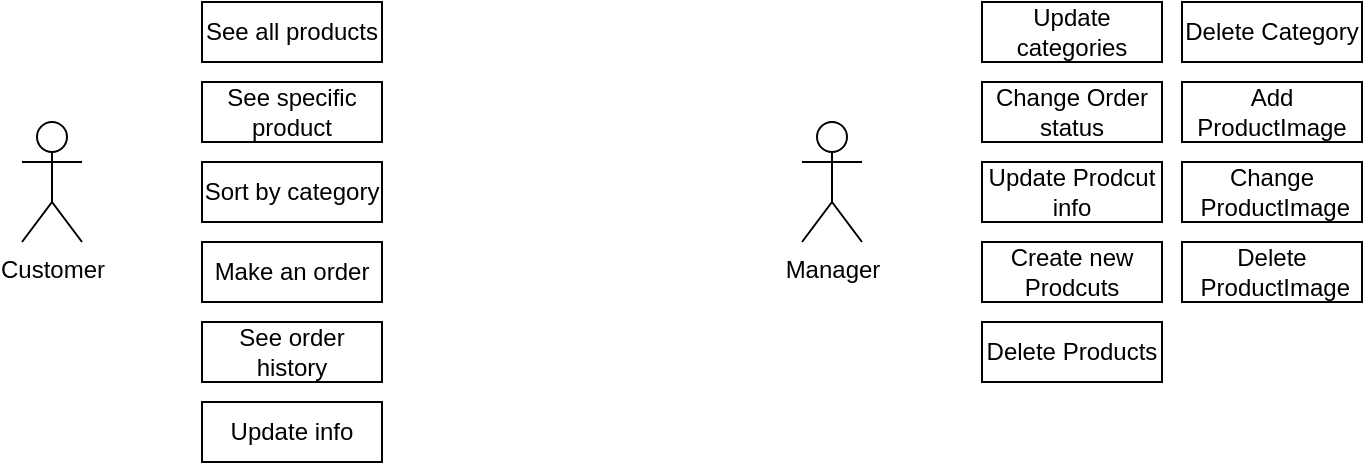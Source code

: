 <mxfile>
    <diagram name="Page-1" id="c6NKw6LOpBMpRFbVPmcq">
        <mxGraphModel dx="898" dy="562" grid="1" gridSize="10" guides="1" tooltips="1" connect="1" arrows="1" fold="1" page="1" pageScale="1" pageWidth="827" pageHeight="1169" math="0" shadow="0">
            <root>
                <mxCell id="0"/>
                <mxCell id="1" parent="0"/>
                <mxCell id="rL9iKG0cMEZWAQgyK-Lb-1" value="Customer" style="shape=umlActor;verticalLabelPosition=bottom;verticalAlign=top;html=1;outlineConnect=0;" parent="1" vertex="1">
                    <mxGeometry x="110" y="80" width="30" height="60" as="geometry"/>
                </mxCell>
                <mxCell id="rL9iKG0cMEZWAQgyK-Lb-2" value="Manager" style="shape=umlActor;verticalLabelPosition=bottom;verticalAlign=top;html=1;outlineConnect=0;" parent="1" vertex="1">
                    <mxGeometry x="500" y="80" width="30" height="60" as="geometry"/>
                </mxCell>
                <mxCell id="rL9iKG0cMEZWAQgyK-Lb-5" value="See all products" style="rounded=0;whiteSpace=wrap;html=1;" parent="1" vertex="1">
                    <mxGeometry x="200" y="20" width="90" height="30" as="geometry"/>
                </mxCell>
                <mxCell id="rL9iKG0cMEZWAQgyK-Lb-6" value="See specific product" style="rounded=0;whiteSpace=wrap;html=1;" parent="1" vertex="1">
                    <mxGeometry x="200" y="60" width="90" height="30" as="geometry"/>
                </mxCell>
                <mxCell id="rL9iKG0cMEZWAQgyK-Lb-10" value="Sort by category" style="rounded=0;whiteSpace=wrap;html=1;" parent="1" vertex="1">
                    <mxGeometry x="200" y="100" width="90" height="30" as="geometry"/>
                </mxCell>
                <mxCell id="rL9iKG0cMEZWAQgyK-Lb-12" value="Make an order" style="rounded=0;whiteSpace=wrap;html=1;" parent="1" vertex="1">
                    <mxGeometry x="200" y="140" width="90" height="30" as="geometry"/>
                </mxCell>
                <mxCell id="rL9iKG0cMEZWAQgyK-Lb-14" value="See order history" style="rounded=0;whiteSpace=wrap;html=1;" parent="1" vertex="1">
                    <mxGeometry x="200" y="180" width="90" height="30" as="geometry"/>
                </mxCell>
                <mxCell id="rL9iKG0cMEZWAQgyK-Lb-18" value="Update info" style="rounded=0;whiteSpace=wrap;html=1;" parent="1" vertex="1">
                    <mxGeometry x="200" y="220" width="90" height="30" as="geometry"/>
                </mxCell>
                <mxCell id="rL9iKG0cMEZWAQgyK-Lb-19" value="Update categories" style="rounded=0;whiteSpace=wrap;html=1;" parent="1" vertex="1">
                    <mxGeometry x="590" y="20" width="90" height="30" as="geometry"/>
                </mxCell>
                <mxCell id="rL9iKG0cMEZWAQgyK-Lb-20" value="Change Order status" style="rounded=0;whiteSpace=wrap;html=1;" parent="1" vertex="1">
                    <mxGeometry x="590" y="60" width="90" height="30" as="geometry"/>
                </mxCell>
                <mxCell id="rL9iKG0cMEZWAQgyK-Lb-22" value="Update Prodcut info" style="rounded=0;whiteSpace=wrap;html=1;" parent="1" vertex="1">
                    <mxGeometry x="590" y="100" width="90" height="30" as="geometry"/>
                </mxCell>
                <mxCell id="rL9iKG0cMEZWAQgyK-Lb-23" value="Create new Prodcuts" style="rounded=0;whiteSpace=wrap;html=1;" parent="1" vertex="1">
                    <mxGeometry x="590" y="140" width="90" height="30" as="geometry"/>
                </mxCell>
                <mxCell id="rL9iKG0cMEZWAQgyK-Lb-24" value="Delete Products" style="rounded=0;whiteSpace=wrap;html=1;" parent="1" vertex="1">
                    <mxGeometry x="590" y="180" width="90" height="30" as="geometry"/>
                </mxCell>
                <mxCell id="rL9iKG0cMEZWAQgyK-Lb-25" value="Delete Category" style="rounded=0;whiteSpace=wrap;html=1;" parent="1" vertex="1">
                    <mxGeometry x="690" y="20" width="90" height="30" as="geometry"/>
                </mxCell>
                <mxCell id="rL9iKG0cMEZWAQgyK-Lb-27" value="Add ProductImage" style="rounded=0;whiteSpace=wrap;html=1;" parent="1" vertex="1">
                    <mxGeometry x="690" y="60" width="90" height="30" as="geometry"/>
                </mxCell>
                <mxCell id="rL9iKG0cMEZWAQgyK-Lb-28" value="Change&lt;div&gt;&amp;nbsp;ProductImage&lt;/div&gt;" style="rounded=0;whiteSpace=wrap;html=1;" parent="1" vertex="1">
                    <mxGeometry x="690" y="100" width="90" height="30" as="geometry"/>
                </mxCell>
                <mxCell id="rL9iKG0cMEZWAQgyK-Lb-29" value="Delete&lt;br&gt;&lt;div&gt;&amp;nbsp;ProductImage&lt;/div&gt;" style="rounded=0;whiteSpace=wrap;html=1;" parent="1" vertex="1">
                    <mxGeometry x="690" y="140" width="90" height="30" as="geometry"/>
                </mxCell>
            </root>
        </mxGraphModel>
    </diagram>
</mxfile>